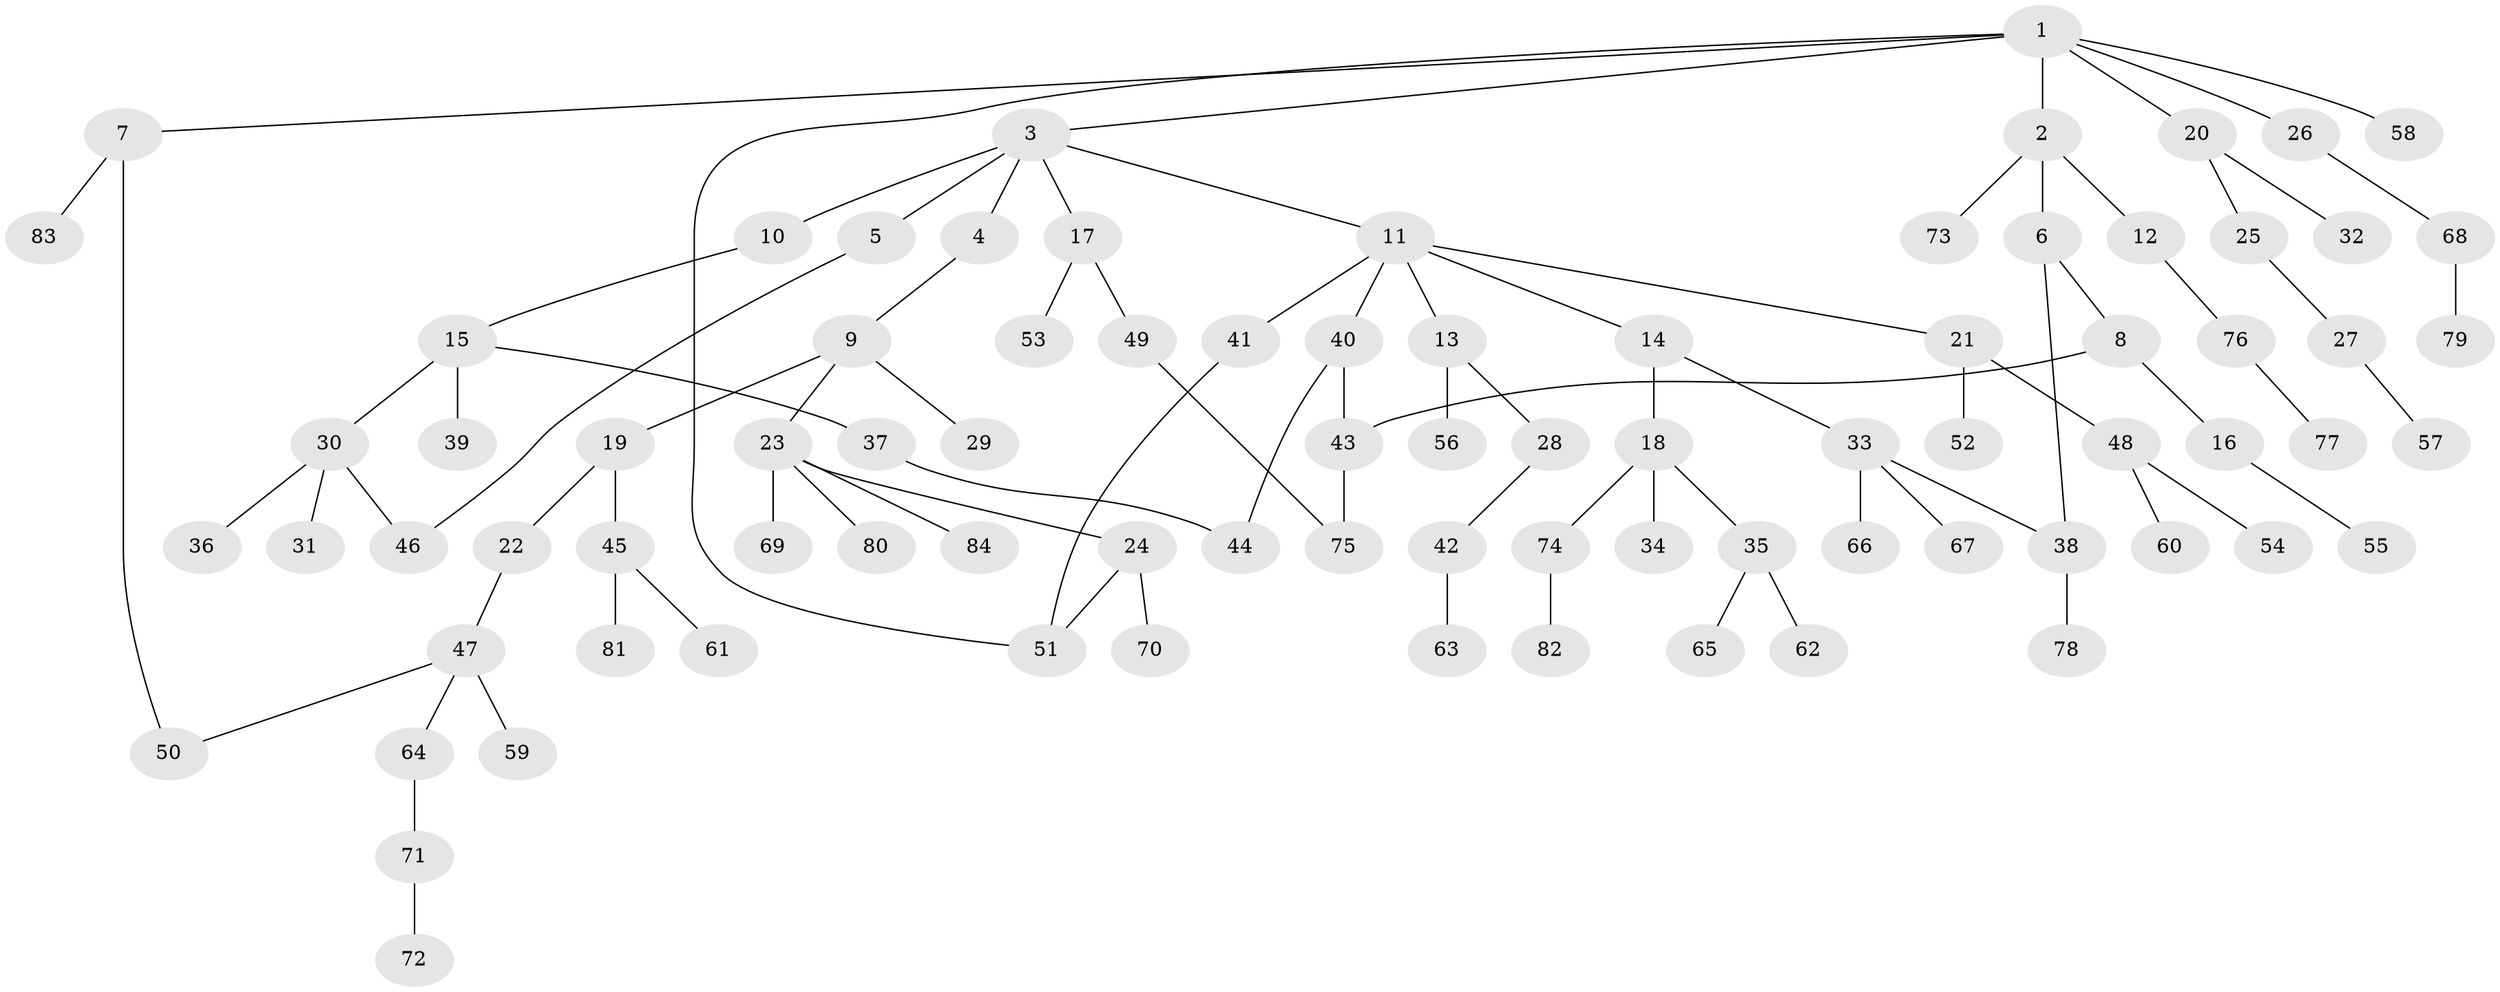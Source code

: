 // Generated by graph-tools (version 1.1) at 2025/10/02/27/25 16:10:53]
// undirected, 84 vertices, 91 edges
graph export_dot {
graph [start="1"]
  node [color=gray90,style=filled];
  1;
  2;
  3;
  4;
  5;
  6;
  7;
  8;
  9;
  10;
  11;
  12;
  13;
  14;
  15;
  16;
  17;
  18;
  19;
  20;
  21;
  22;
  23;
  24;
  25;
  26;
  27;
  28;
  29;
  30;
  31;
  32;
  33;
  34;
  35;
  36;
  37;
  38;
  39;
  40;
  41;
  42;
  43;
  44;
  45;
  46;
  47;
  48;
  49;
  50;
  51;
  52;
  53;
  54;
  55;
  56;
  57;
  58;
  59;
  60;
  61;
  62;
  63;
  64;
  65;
  66;
  67;
  68;
  69;
  70;
  71;
  72;
  73;
  74;
  75;
  76;
  77;
  78;
  79;
  80;
  81;
  82;
  83;
  84;
  1 -- 2;
  1 -- 3;
  1 -- 7;
  1 -- 20;
  1 -- 26;
  1 -- 51;
  1 -- 58;
  2 -- 6;
  2 -- 12;
  2 -- 73;
  3 -- 4;
  3 -- 5;
  3 -- 10;
  3 -- 11;
  3 -- 17;
  4 -- 9;
  5 -- 46;
  6 -- 8;
  6 -- 38;
  7 -- 50;
  7 -- 83;
  8 -- 16;
  8 -- 43;
  9 -- 19;
  9 -- 23;
  9 -- 29;
  10 -- 15;
  11 -- 13;
  11 -- 14;
  11 -- 21;
  11 -- 40;
  11 -- 41;
  12 -- 76;
  13 -- 28;
  13 -- 56;
  14 -- 18;
  14 -- 33;
  15 -- 30;
  15 -- 37;
  15 -- 39;
  16 -- 55;
  17 -- 49;
  17 -- 53;
  18 -- 34;
  18 -- 35;
  18 -- 74;
  19 -- 22;
  19 -- 45;
  20 -- 25;
  20 -- 32;
  21 -- 48;
  21 -- 52;
  22 -- 47;
  23 -- 24;
  23 -- 69;
  23 -- 80;
  23 -- 84;
  24 -- 70;
  24 -- 51;
  25 -- 27;
  26 -- 68;
  27 -- 57;
  28 -- 42;
  30 -- 31;
  30 -- 36;
  30 -- 46;
  33 -- 66;
  33 -- 67;
  33 -- 38;
  35 -- 62;
  35 -- 65;
  37 -- 44;
  38 -- 78;
  40 -- 43;
  40 -- 44;
  41 -- 51;
  42 -- 63;
  43 -- 75;
  45 -- 61;
  45 -- 81;
  47 -- 59;
  47 -- 64;
  47 -- 50;
  48 -- 54;
  48 -- 60;
  49 -- 75;
  64 -- 71;
  68 -- 79;
  71 -- 72;
  74 -- 82;
  76 -- 77;
}
